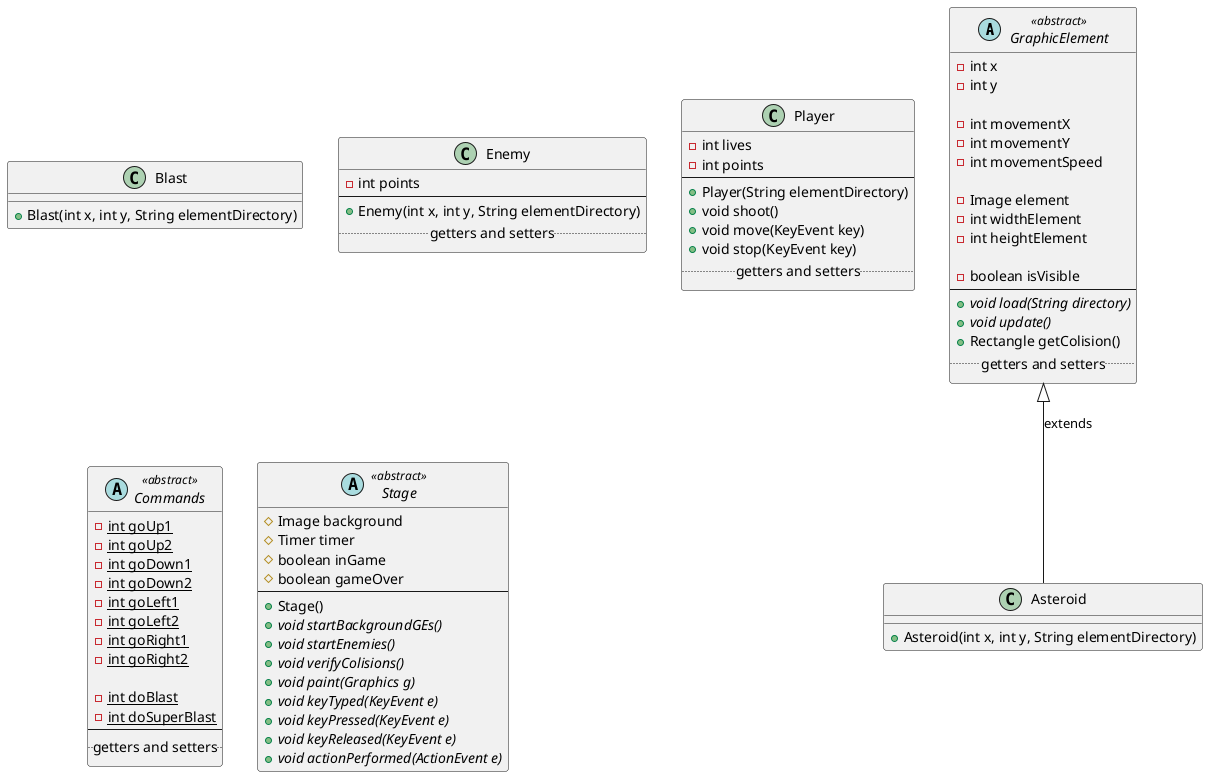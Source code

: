 @startuml

abstract GraphicElement <<abstract>> {
  - int x
  - int y
  
  - int movementX
  - int movementY
  - int movementSpeed
  
  - Image element
  - int widthElement
  - int heightElement
  
  - boolean isVisible
  ----
  + {abstract} void load(String directory)
  + {abstract} void update()
  + Rectangle getColision()
  ..getters and setters..
}

class Blast {
  + Blast(int x, int y, String elementDirectory)
}

class Enemy {
  - int points
  --
  + Enemy(int x, int y, String elementDirectory)
  ..getters and setters..
}

class Asteroid {
  + Asteroid(int x, int y, String elementDirectory)
}

class Player {
  - int lives
  - int points
  --
  + Player(String elementDirectory)
  + void shoot()
  + void move(KeyEvent key)
  + void stop(KeyEvent key)
  ..getters and setters..
}

abstract Commands <<abstract>> {
  - {static} int goUp1
  - {static} int goUp2
  - {static} int goDown1
  - {static} int goDown2
  - {static} int goLeft1
  - {static} int goLeft2
  - {static} int goRight1
  - {static} int goRight2
  
  - {static} int doBlast
  - {static} int doSuperBlast
  ----
  ..getters and setters..
}

abstract Stage <<abstract>> {
  # Image background
  # Timer timer
  # boolean inGame
  # boolean gameOver
  --
  + Stage()
  + {abstract} void startBackgroundGEs()
  + {abstract} void startEnemies()
  + {abstract} void verifyColisions()
  + {abstract} void paint(Graphics g)
  + {abstract} void keyTyped(KeyEvent e)
  + {abstract} void keyPressed(KeyEvent e)
  + {abstract} void keyReleased(KeyEvent e)
  + {abstract} void actionPerformed(ActionEvent e)
}

GraphicElement <|-- Asteroid :extends
